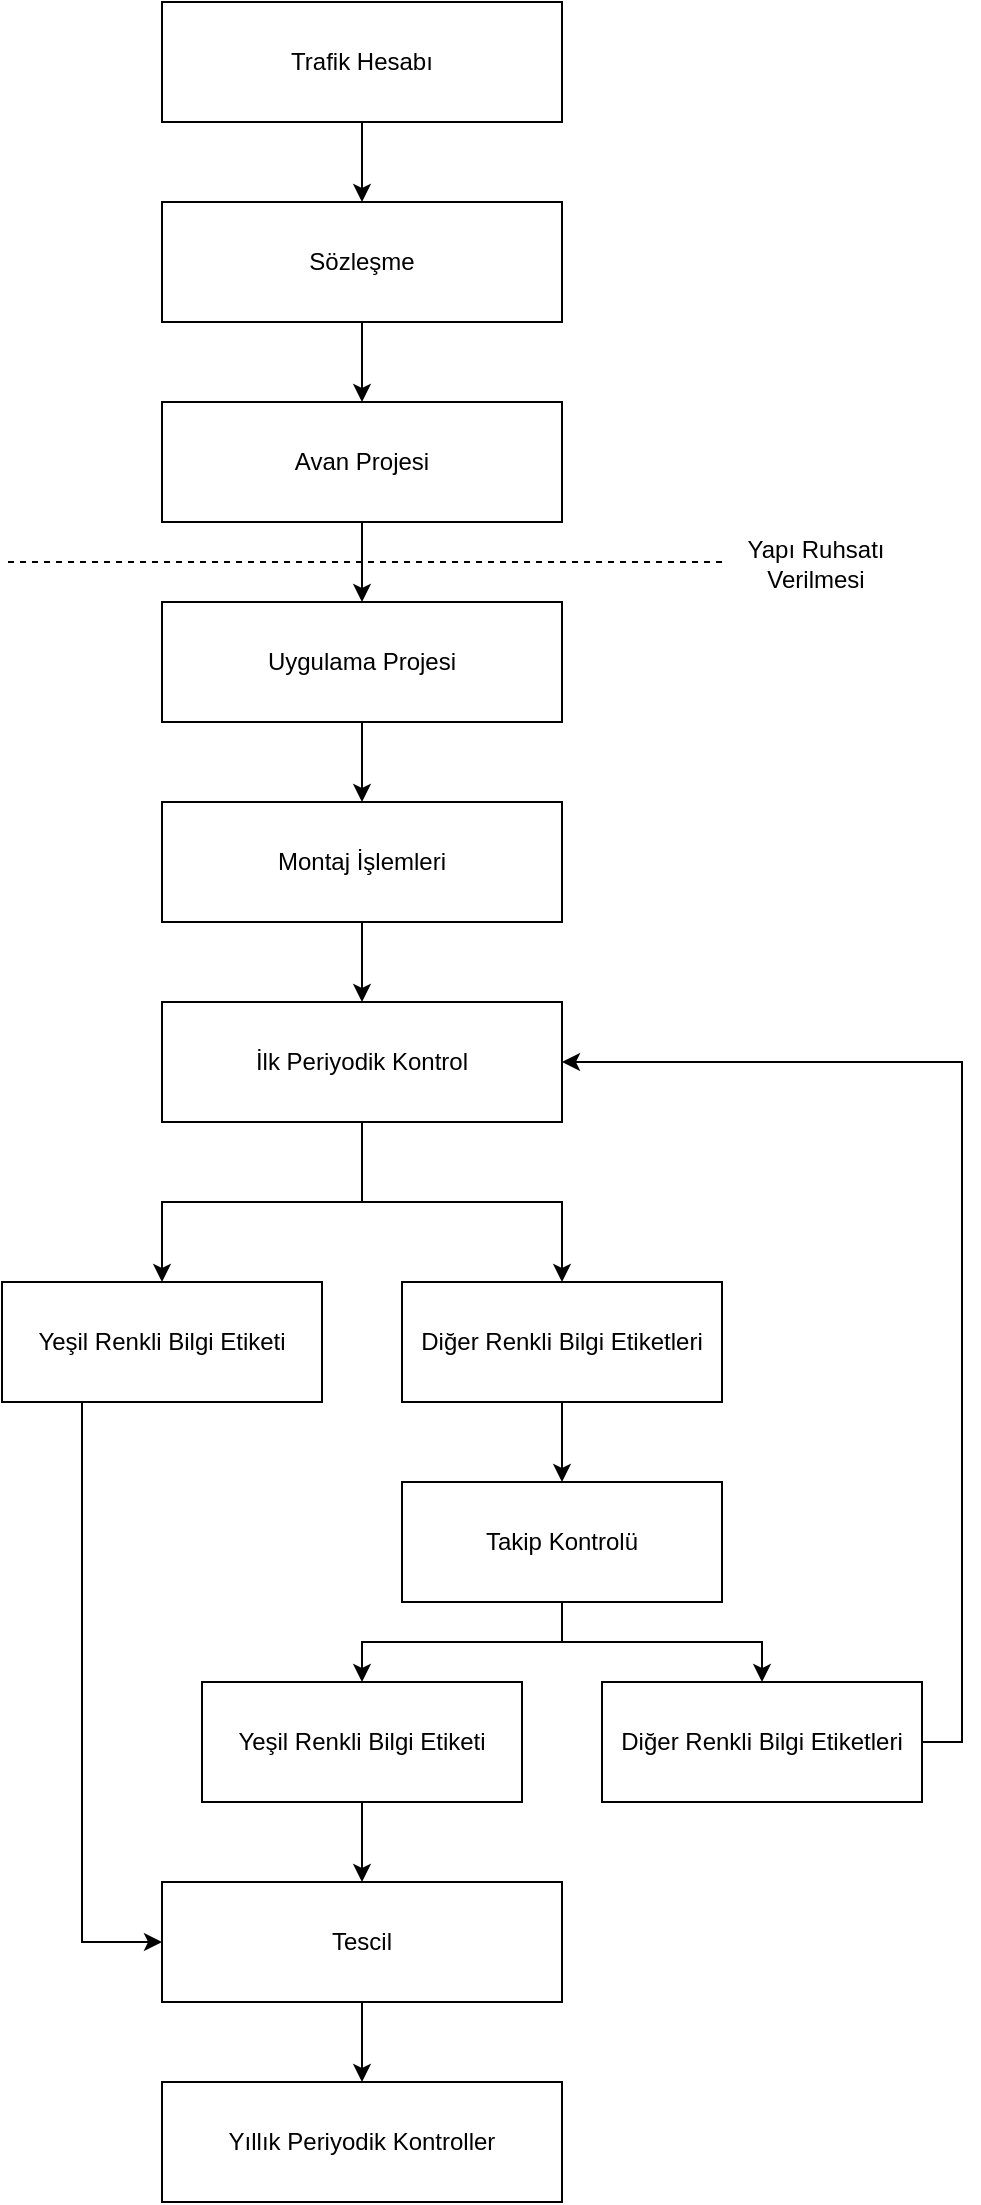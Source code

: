 <mxfile version="16.5.6" type="github">
  <diagram id="xVj9goOM0HoYAq6a2udZ" name="Page-1">
    <mxGraphModel dx="1102" dy="600" grid="1" gridSize="10" guides="1" tooltips="1" connect="1" arrows="1" fold="1" page="1" pageScale="1" pageWidth="827" pageHeight="1169" math="0" shadow="0">
      <root>
        <mxCell id="0" />
        <mxCell id="1" parent="0" />
        <mxCell id="WERg9MYtYTJD5pxzwSMF-3" value="" style="edgeStyle=orthogonalEdgeStyle;rounded=0;orthogonalLoop=1;jettySize=auto;html=1;" edge="1" parent="1" source="WERg9MYtYTJD5pxzwSMF-1">
          <mxGeometry relative="1" as="geometry">
            <mxPoint x="420" y="220" as="targetPoint" />
          </mxGeometry>
        </mxCell>
        <mxCell id="WERg9MYtYTJD5pxzwSMF-1" value="Trafik Hesabı" style="rounded=0;whiteSpace=wrap;html=1;" vertex="1" parent="1">
          <mxGeometry x="320" y="120" width="200" height="60" as="geometry" />
        </mxCell>
        <mxCell id="WERg9MYtYTJD5pxzwSMF-27" style="edgeStyle=orthogonalEdgeStyle;rounded=0;orthogonalLoop=1;jettySize=auto;html=1;exitX=0.5;exitY=1;exitDx=0;exitDy=0;" edge="1" parent="1" source="WERg9MYtYTJD5pxzwSMF-2">
          <mxGeometry relative="1" as="geometry">
            <mxPoint x="420" y="320" as="targetPoint" />
          </mxGeometry>
        </mxCell>
        <mxCell id="WERg9MYtYTJD5pxzwSMF-2" value="Sözleşme" style="rounded=0;whiteSpace=wrap;html=1;" vertex="1" parent="1">
          <mxGeometry x="320" y="220" width="200" height="60" as="geometry" />
        </mxCell>
        <mxCell id="WERg9MYtYTJD5pxzwSMF-28" style="edgeStyle=orthogonalEdgeStyle;rounded=0;orthogonalLoop=1;jettySize=auto;html=1;exitX=0.5;exitY=1;exitDx=0;exitDy=0;" edge="1" parent="1" source="WERg9MYtYTJD5pxzwSMF-4">
          <mxGeometry relative="1" as="geometry">
            <mxPoint x="420" y="420" as="targetPoint" />
          </mxGeometry>
        </mxCell>
        <mxCell id="WERg9MYtYTJD5pxzwSMF-4" value="Avan Projesi" style="rounded=0;whiteSpace=wrap;html=1;" vertex="1" parent="1">
          <mxGeometry x="320" y="320" width="200" height="60" as="geometry" />
        </mxCell>
        <mxCell id="WERg9MYtYTJD5pxzwSMF-9" value="" style="edgeStyle=orthogonalEdgeStyle;rounded=0;orthogonalLoop=1;jettySize=auto;html=1;" edge="1" parent="1" source="WERg9MYtYTJD5pxzwSMF-6">
          <mxGeometry relative="1" as="geometry">
            <mxPoint x="420" y="520" as="targetPoint" />
          </mxGeometry>
        </mxCell>
        <mxCell id="WERg9MYtYTJD5pxzwSMF-6" value="Uygulama Projesi" style="rounded=0;whiteSpace=wrap;html=1;" vertex="1" parent="1">
          <mxGeometry x="320" y="420" width="200" height="60" as="geometry" />
        </mxCell>
        <mxCell id="WERg9MYtYTJD5pxzwSMF-29" style="edgeStyle=orthogonalEdgeStyle;rounded=0;orthogonalLoop=1;jettySize=auto;html=1;exitX=0.5;exitY=1;exitDx=0;exitDy=0;" edge="1" parent="1" source="WERg9MYtYTJD5pxzwSMF-8">
          <mxGeometry relative="1" as="geometry">
            <mxPoint x="420" y="620" as="targetPoint" />
          </mxGeometry>
        </mxCell>
        <mxCell id="WERg9MYtYTJD5pxzwSMF-8" value="Montaj İşlemleri" style="rounded=0;whiteSpace=wrap;html=1;" vertex="1" parent="1">
          <mxGeometry x="320" y="520" width="200" height="60" as="geometry" />
        </mxCell>
        <mxCell id="WERg9MYtYTJD5pxzwSMF-13" value="" style="edgeStyle=orthogonalEdgeStyle;rounded=0;orthogonalLoop=1;jettySize=auto;html=1;" edge="1" parent="1" source="WERg9MYtYTJD5pxzwSMF-10" target="WERg9MYtYTJD5pxzwSMF-12">
          <mxGeometry relative="1" as="geometry" />
        </mxCell>
        <mxCell id="WERg9MYtYTJD5pxzwSMF-15" value="" style="edgeStyle=orthogonalEdgeStyle;rounded=0;orthogonalLoop=1;jettySize=auto;html=1;" edge="1" parent="1" source="WERg9MYtYTJD5pxzwSMF-10" target="WERg9MYtYTJD5pxzwSMF-14">
          <mxGeometry relative="1" as="geometry" />
        </mxCell>
        <mxCell id="WERg9MYtYTJD5pxzwSMF-10" value="İlk Periyodik Kontrol" style="rounded=0;whiteSpace=wrap;html=1;" vertex="1" parent="1">
          <mxGeometry x="320" y="620" width="200" height="60" as="geometry" />
        </mxCell>
        <mxCell id="WERg9MYtYTJD5pxzwSMF-37" style="edgeStyle=orthogonalEdgeStyle;rounded=0;orthogonalLoop=1;jettySize=auto;html=1;exitX=0.5;exitY=1;exitDx=0;exitDy=0;entryX=0;entryY=0.5;entryDx=0;entryDy=0;" edge="1" parent="1" source="WERg9MYtYTJD5pxzwSMF-12" target="WERg9MYtYTJD5pxzwSMF-16">
          <mxGeometry relative="1" as="geometry">
            <Array as="points">
              <mxPoint x="280" y="820" />
              <mxPoint x="280" y="1090" />
            </Array>
          </mxGeometry>
        </mxCell>
        <mxCell id="WERg9MYtYTJD5pxzwSMF-12" value="Yeşil Renkli Bilgi Etiketi" style="rounded=0;whiteSpace=wrap;html=1;" vertex="1" parent="1">
          <mxGeometry x="240" y="760" width="160" height="60" as="geometry" />
        </mxCell>
        <mxCell id="WERg9MYtYTJD5pxzwSMF-31" value="" style="edgeStyle=orthogonalEdgeStyle;rounded=0;orthogonalLoop=1;jettySize=auto;html=1;" edge="1" parent="1" source="WERg9MYtYTJD5pxzwSMF-14" target="WERg9MYtYTJD5pxzwSMF-30">
          <mxGeometry relative="1" as="geometry" />
        </mxCell>
        <mxCell id="WERg9MYtYTJD5pxzwSMF-14" value="Diğer Renkli Bilgi Etiketleri" style="rounded=0;whiteSpace=wrap;html=1;" vertex="1" parent="1">
          <mxGeometry x="440" y="760" width="160" height="60" as="geometry" />
        </mxCell>
        <mxCell id="WERg9MYtYTJD5pxzwSMF-39" value="" style="edgeStyle=orthogonalEdgeStyle;rounded=0;orthogonalLoop=1;jettySize=auto;html=1;" edge="1" parent="1" source="WERg9MYtYTJD5pxzwSMF-16" target="WERg9MYtYTJD5pxzwSMF-38">
          <mxGeometry relative="1" as="geometry" />
        </mxCell>
        <mxCell id="WERg9MYtYTJD5pxzwSMF-16" value="Tescil" style="rounded=0;whiteSpace=wrap;html=1;" vertex="1" parent="1">
          <mxGeometry x="320" y="1060" width="200" height="60" as="geometry" />
        </mxCell>
        <mxCell id="WERg9MYtYTJD5pxzwSMF-35" value="" style="edgeStyle=orthogonalEdgeStyle;rounded=0;orthogonalLoop=1;jettySize=auto;html=1;" edge="1" parent="1" source="WERg9MYtYTJD5pxzwSMF-18" target="WERg9MYtYTJD5pxzwSMF-16">
          <mxGeometry relative="1" as="geometry" />
        </mxCell>
        <mxCell id="WERg9MYtYTJD5pxzwSMF-18" value="Yeşil Renkli Bilgi Etiketi" style="rounded=0;whiteSpace=wrap;html=1;" vertex="1" parent="1">
          <mxGeometry x="340" y="960" width="160" height="60" as="geometry" />
        </mxCell>
        <mxCell id="WERg9MYtYTJD5pxzwSMF-24" style="edgeStyle=orthogonalEdgeStyle;rounded=0;orthogonalLoop=1;jettySize=auto;html=1;exitX=1;exitY=0.5;exitDx=0;exitDy=0;entryX=1;entryY=0.5;entryDx=0;entryDy=0;" edge="1" parent="1" source="WERg9MYtYTJD5pxzwSMF-20" target="WERg9MYtYTJD5pxzwSMF-10">
          <mxGeometry relative="1" as="geometry" />
        </mxCell>
        <mxCell id="WERg9MYtYTJD5pxzwSMF-20" value="Diğer Renkli Bilgi Etiketleri" style="rounded=0;whiteSpace=wrap;html=1;" vertex="1" parent="1">
          <mxGeometry x="540" y="960" width="160" height="60" as="geometry" />
        </mxCell>
        <mxCell id="WERg9MYtYTJD5pxzwSMF-33" style="edgeStyle=orthogonalEdgeStyle;rounded=0;orthogonalLoop=1;jettySize=auto;html=1;exitX=0.5;exitY=1;exitDx=0;exitDy=0;entryX=0.5;entryY=0;entryDx=0;entryDy=0;" edge="1" parent="1" source="WERg9MYtYTJD5pxzwSMF-30" target="WERg9MYtYTJD5pxzwSMF-18">
          <mxGeometry relative="1" as="geometry" />
        </mxCell>
        <mxCell id="WERg9MYtYTJD5pxzwSMF-34" style="edgeStyle=orthogonalEdgeStyle;rounded=0;orthogonalLoop=1;jettySize=auto;html=1;exitX=0.5;exitY=1;exitDx=0;exitDy=0;entryX=0.5;entryY=0;entryDx=0;entryDy=0;" edge="1" parent="1" source="WERg9MYtYTJD5pxzwSMF-30" target="WERg9MYtYTJD5pxzwSMF-20">
          <mxGeometry relative="1" as="geometry" />
        </mxCell>
        <mxCell id="WERg9MYtYTJD5pxzwSMF-30" value="&lt;div&gt;Takip Kontrolü&lt;/div&gt;" style="rounded=0;whiteSpace=wrap;html=1;" vertex="1" parent="1">
          <mxGeometry x="440" y="860" width="160" height="60" as="geometry" />
        </mxCell>
        <mxCell id="WERg9MYtYTJD5pxzwSMF-38" value="Yıllık Periyodik Kontroller" style="rounded=0;whiteSpace=wrap;html=1;" vertex="1" parent="1">
          <mxGeometry x="320" y="1160" width="200" height="60" as="geometry" />
        </mxCell>
        <mxCell id="WERg9MYtYTJD5pxzwSMF-40" value="" style="endArrow=none;dashed=1;html=1;rounded=0;" edge="1" parent="1">
          <mxGeometry width="50" height="50" relative="1" as="geometry">
            <mxPoint x="600" y="400" as="sourcePoint" />
            <mxPoint x="240" y="400" as="targetPoint" />
          </mxGeometry>
        </mxCell>
        <mxCell id="WERg9MYtYTJD5pxzwSMF-41" value="Yapı Ruhsatı Verilmesi" style="text;html=1;strokeColor=none;fillColor=none;align=center;verticalAlign=middle;whiteSpace=wrap;rounded=0;" vertex="1" parent="1">
          <mxGeometry x="604" y="386" width="86" height="30" as="geometry" />
        </mxCell>
      </root>
    </mxGraphModel>
  </diagram>
</mxfile>
